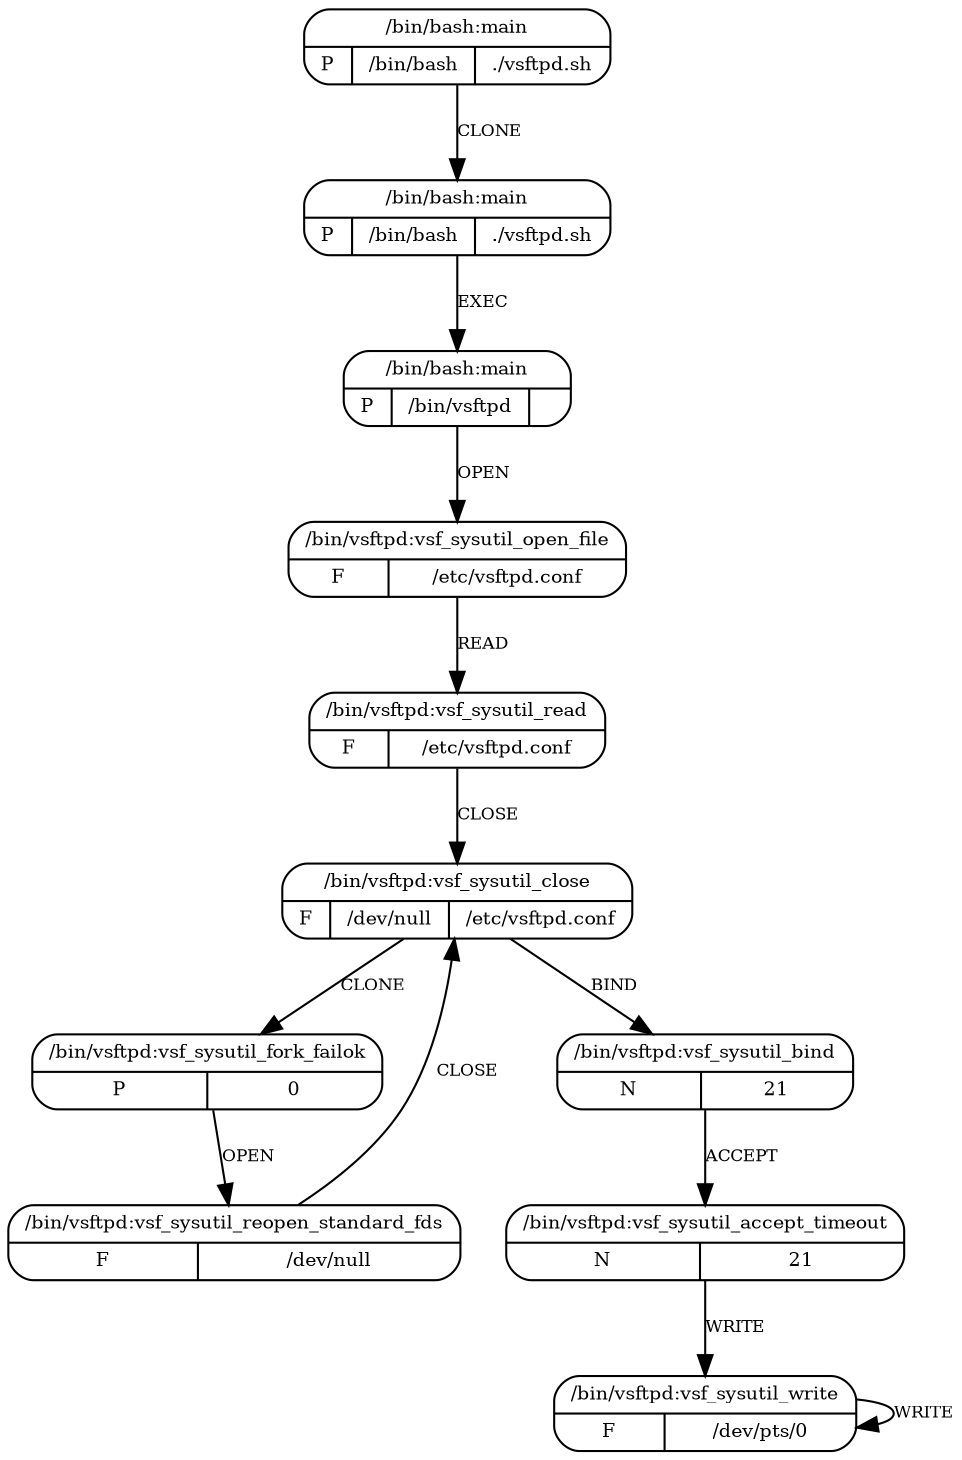 digraph G {
  4 [shape=Mrecord,
     label="{{/bin/vsftpd:vsf_sysutil_read}|{F|{/etc/vsftpd.conf}}}",
     fontsize=9, ];
  5 [shape=Mrecord,
     label="{{/bin/vsftpd:vsf_sysutil_close}|{F|{/dev/null}|{/etc/vsftpd.conf}}}",
     fontsize=9, ];
  9 [shape=Mrecord, label="{{/bin/vsftpd:vsf_sysutil_fork_failok}|{P|0}}",
     fontsize=9, ];
  6 [shape=Mrecord, label="{{/bin/vsftpd:vsf_sysutil_bind}|{N|{21}}}",
     fontsize=9, ];
  7 [shape=Mrecord, label="{{/bin/vsftpd:vsf_sysutil_accept_timeout}|{N|{21}}}",
     fontsize=9, ];
  10 [shape=Mrecord,
      label="{{/bin/vsftpd:vsf_sysutil_reopen_standard_fds}|{F|{/dev/null}}}",
      fontsize=9, ];
  8 [shape=Mrecord, label="{{/bin/vsftpd:vsf_sysutil_write}|{F|{/dev/pts/0}}}",
     fontsize=9, ];
  3 [shape=Mrecord,
     label="{{/bin/vsftpd:vsf_sysutil_open_file}|{F|{/etc/vsftpd.conf}}}",
     fontsize=9, ];
  0 [shape=Mrecord, label="{{/bin/bash:main}|{P|/bin/bash|./vsftpd.sh}}",
     fontsize=9, ];
  1 [shape=Mrecord, label="{{/bin/bash:main}|{P|/bin/bash|./vsftpd.sh}}",
     fontsize=9, ];
  2 [shape=Mrecord, label="{{/bin/bash:main}|{P|/bin/vsftpd|}}", fontsize=9, ];
  
  
  4 -> 5 [label="CLOSE", fontsize=8, ];
  5 -> 9 [label="CLONE", fontsize=8, ];
  5 -> 6 [label="BIND", fontsize=8, ];
  9 -> 10 [label="OPEN", fontsize=8, ];
  6 -> 7 [label="ACCEPT", fontsize=8, ];
  7 -> 8 [label="WRITE", fontsize=8, ];
  10 -> 5 [label="CLOSE", fontsize=8, ];
  8 -> 8 [label="WRITE", fontsize=8, ];
  3 -> 4 [label="READ", fontsize=8, ];
  0 -> 1 [label="CLONE", fontsize=8, ];
  1 -> 2 [label="EXEC", fontsize=8, ];
  2 -> 3 [label="OPEN", fontsize=8, ];
  
  }
